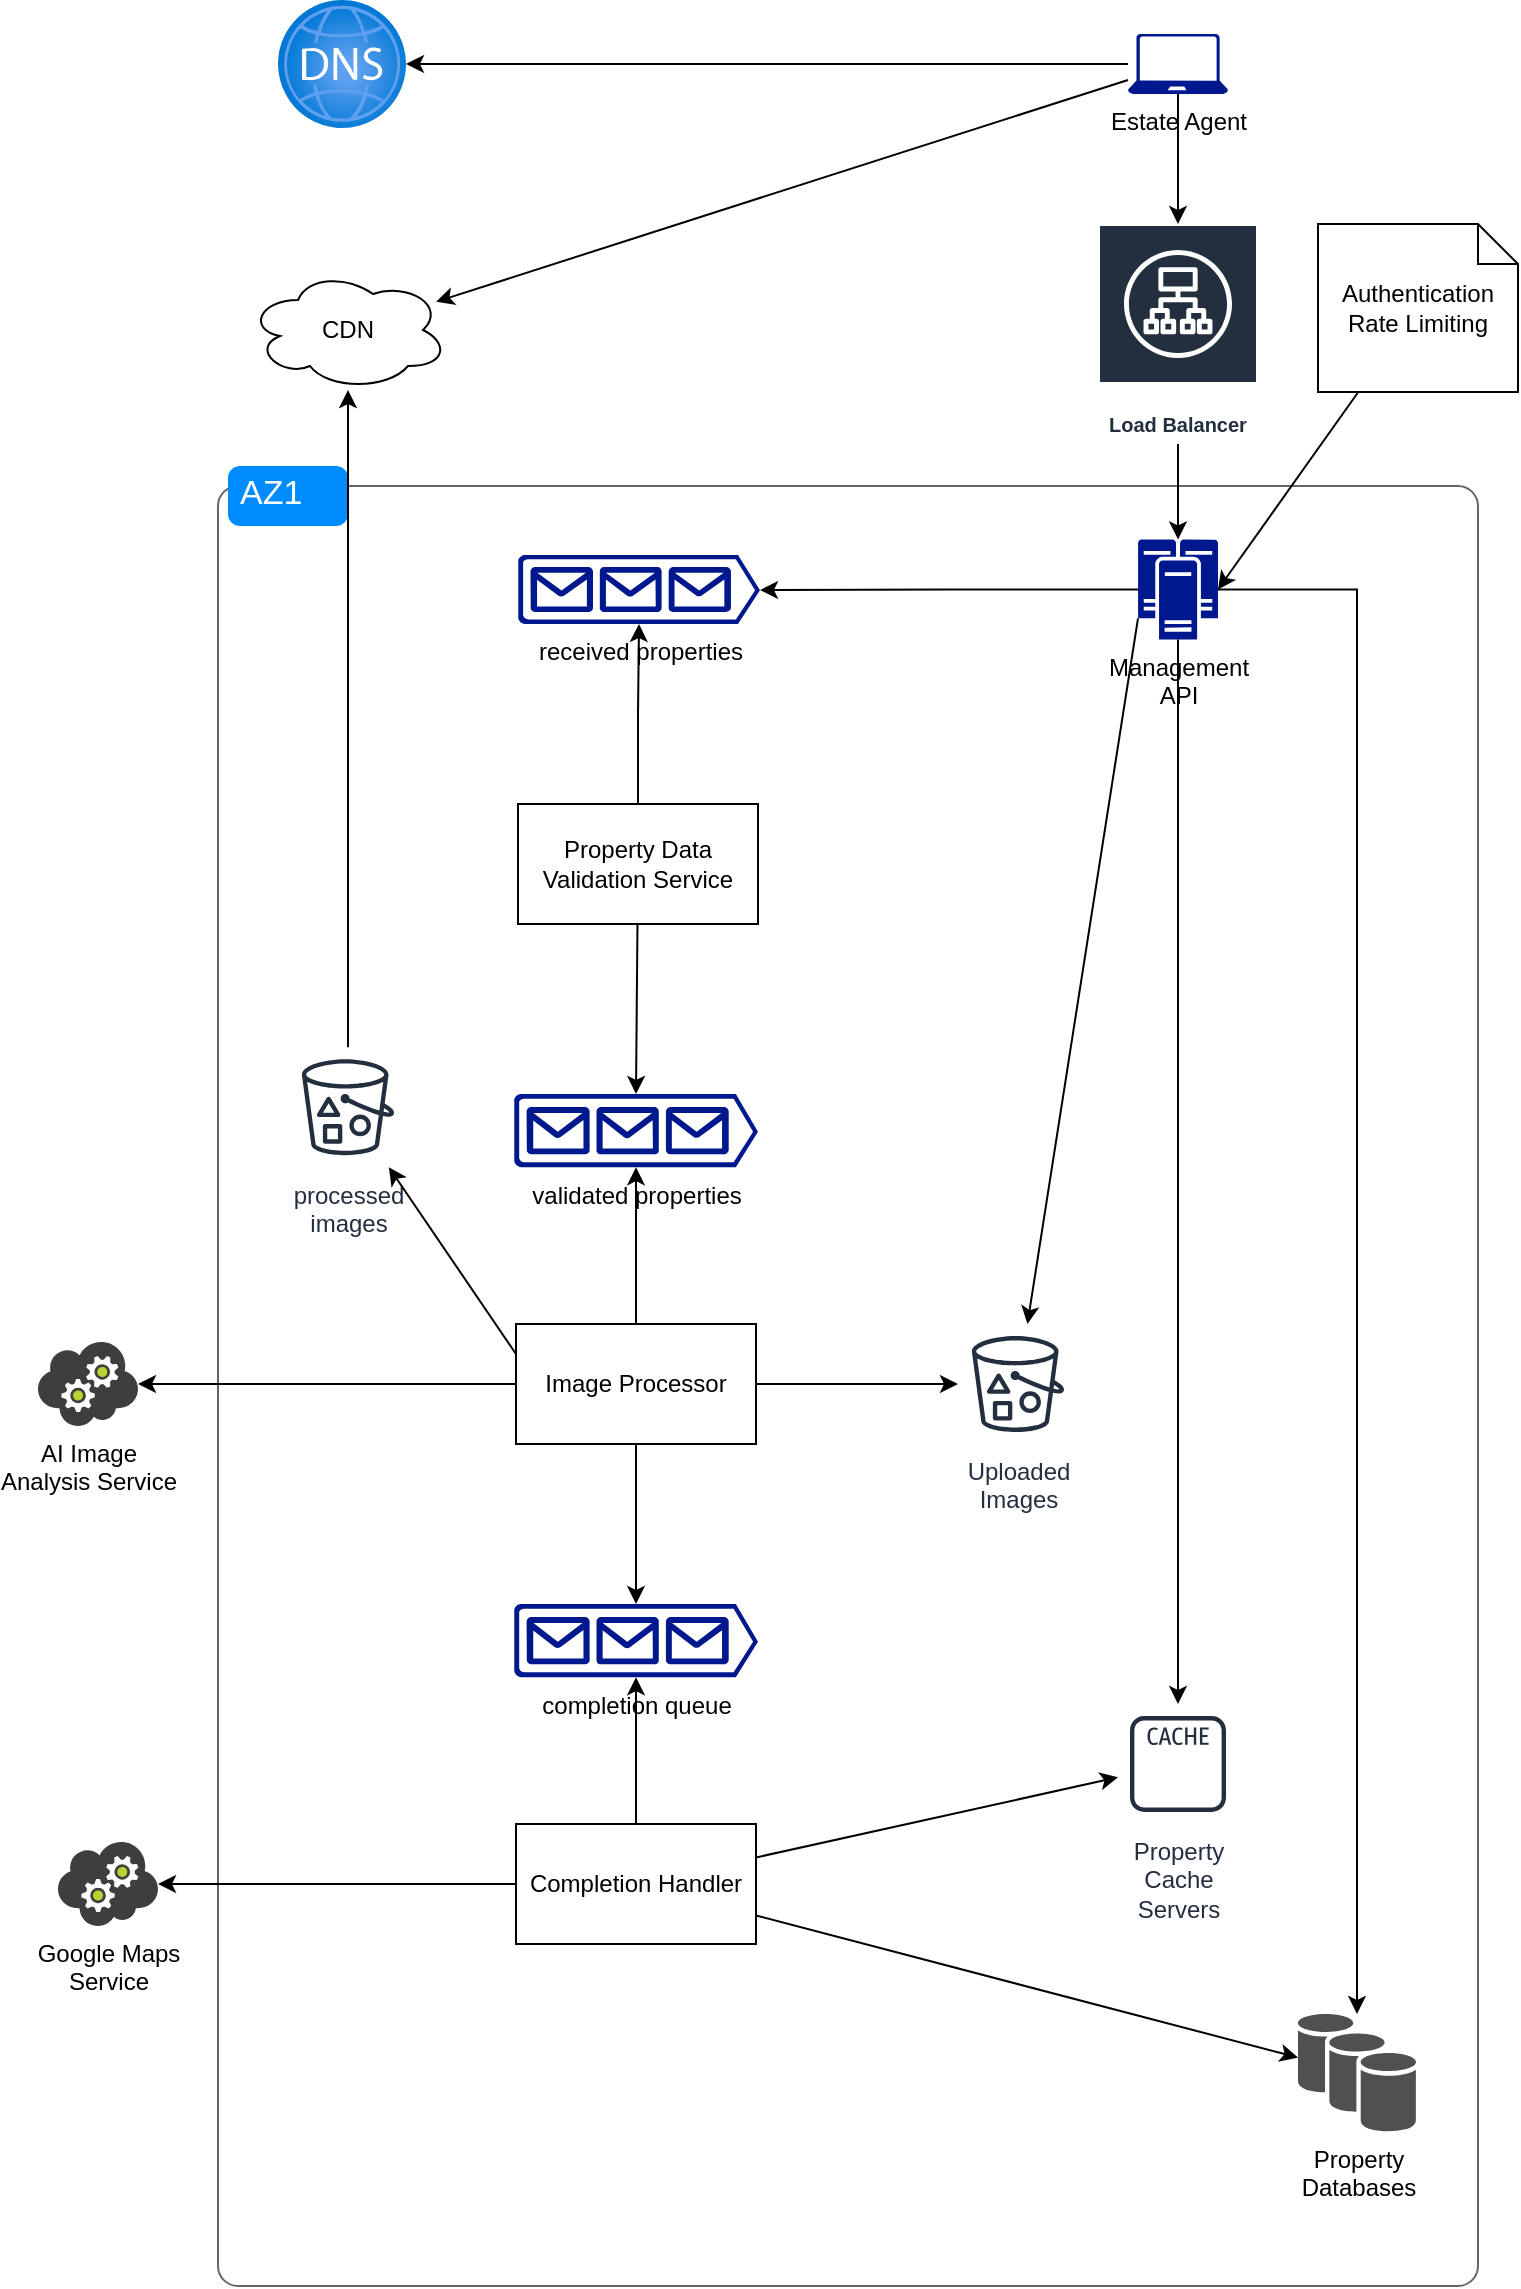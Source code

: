 <mxfile version="24.0.2" type="github" pages="2">
  <diagram id="gefiLhxsp6uJe3kQy--f" name="list property">
    <mxGraphModel dx="1666" dy="785" grid="1" gridSize="10" guides="1" tooltips="1" connect="1" arrows="1" fold="1" page="1" pageScale="1" pageWidth="827" pageHeight="1169" math="0" shadow="0">
      <root>
        <mxCell id="0" />
        <mxCell id="1" parent="0" />
        <mxCell id="k6ZaKA2DnWSusn91M85T-1" value="" style="shape=mxgraph.mockup.containers.marginRect;rectMarginTop=10;strokeColor=#666666;strokeWidth=1;dashed=0;rounded=1;arcSize=5;recursiveResize=0;html=1;whiteSpace=wrap;" vertex="1" parent="1">
          <mxGeometry x="140" y="246" width="630" height="910" as="geometry" />
        </mxCell>
        <mxCell id="k6ZaKA2DnWSusn91M85T-2" value="AZ1" style="shape=rect;strokeColor=none;fillColor=#008cff;strokeWidth=1;dashed=0;rounded=1;arcSize=20;fontColor=#ffffff;fontSize=17;spacing=2;spacingTop=-2;align=left;autosize=1;spacingLeft=4;resizeWidth=0;resizeHeight=0;perimeter=none;html=1;whiteSpace=wrap;" vertex="1" parent="k6ZaKA2DnWSusn91M85T-1">
          <mxGeometry x="5" width="60" height="30" as="geometry" />
        </mxCell>
        <mxCell id="59krLZsqECckqpki7Z-y-15" value="processed&lt;br&gt;images" style="sketch=0;outlineConnect=0;fontColor=#232F3E;gradientColor=none;strokeColor=#232F3E;fillColor=#ffffff;dashed=0;verticalLabelPosition=bottom;verticalAlign=top;align=center;html=1;fontSize=12;fontStyle=0;aspect=fixed;shape=mxgraph.aws4.resourceIcon;resIcon=mxgraph.aws4.bucket_with_objects;" parent="k6ZaKA2DnWSusn91M85T-1" vertex="1">
          <mxGeometry x="35" y="290.6" width="60" height="60" as="geometry" />
        </mxCell>
        <mxCell id="fHEFNaBO7rFq97XNcuul-3" style="edgeStyle=orthogonalEdgeStyle;rounded=0;orthogonalLoop=1;jettySize=auto;html=1;" edge="1" parent="k6ZaKA2DnWSusn91M85T-1" source="QPpBnfvkqHIOZeSmNuLf-15" target="59krLZsqECckqpki7Z-y-30">
          <mxGeometry relative="1" as="geometry" />
        </mxCell>
        <mxCell id="QPpBnfvkqHIOZeSmNuLf-15" value="Management&lt;br&gt;API" style="sketch=0;aspect=fixed;pointerEvents=1;shadow=0;dashed=0;html=1;strokeColor=none;labelPosition=center;verticalLabelPosition=bottom;verticalAlign=top;align=center;fillColor=#00188D;shape=mxgraph.mscae.enterprise.cluster_server" parent="k6ZaKA2DnWSusn91M85T-1" vertex="1">
          <mxGeometry x="460" y="36.7" width="40" height="50" as="geometry" />
        </mxCell>
        <mxCell id="59krLZsqECckqpki7Z-y-2" value="received properties" style="sketch=0;aspect=fixed;pointerEvents=1;shadow=0;dashed=0;html=1;strokeColor=none;labelPosition=center;verticalLabelPosition=bottom;verticalAlign=top;align=center;fillColor=#00188D;shape=mxgraph.azure.queue_generic" parent="k6ZaKA2DnWSusn91M85T-1" vertex="1">
          <mxGeometry x="150" y="44.4" width="121" height="34.6" as="geometry" />
        </mxCell>
        <mxCell id="59krLZsqECckqpki7Z-y-4" style="edgeStyle=orthogonalEdgeStyle;rounded=0;orthogonalLoop=1;jettySize=auto;html=1;entryX=1;entryY=0.51;entryDx=0;entryDy=0;entryPerimeter=0;" parent="k6ZaKA2DnWSusn91M85T-1" source="QPpBnfvkqHIOZeSmNuLf-15" target="59krLZsqECckqpki7Z-y-2" edge="1">
          <mxGeometry relative="1" as="geometry" />
        </mxCell>
        <mxCell id="59krLZsqECckqpki7Z-y-30" value="Property&lt;br&gt;Databases" style="sketch=0;shadow=0;dashed=0;html=1;strokeColor=none;fillColor=#505050;labelPosition=center;verticalLabelPosition=bottom;verticalAlign=top;outlineConnect=0;align=center;shape=mxgraph.office.databases.database_availability_group;" parent="k6ZaKA2DnWSusn91M85T-1" vertex="1">
          <mxGeometry x="540" y="774" width="59" height="59" as="geometry" />
        </mxCell>
        <mxCell id="QPpBnfvkqHIOZeSmNuLf-20" value="Uploaded&lt;br&gt;Images" style="sketch=0;outlineConnect=0;fontColor=#232F3E;gradientColor=none;strokeColor=#232F3E;fillColor=#ffffff;dashed=0;verticalLabelPosition=bottom;verticalAlign=top;align=center;html=1;fontSize=12;fontStyle=0;aspect=fixed;shape=mxgraph.aws4.resourceIcon;resIcon=mxgraph.aws4.bucket_with_objects;" parent="k6ZaKA2DnWSusn91M85T-1" vertex="1">
          <mxGeometry x="370" y="429" width="60" height="60" as="geometry" />
        </mxCell>
        <mxCell id="QPpBnfvkqHIOZeSmNuLf-21" style="rounded=0;orthogonalLoop=1;jettySize=auto;html=1;exitX=0;exitY=0.79;exitDx=0;exitDy=0;exitPerimeter=0;" parent="k6ZaKA2DnWSusn91M85T-1" source="QPpBnfvkqHIOZeSmNuLf-15" target="QPpBnfvkqHIOZeSmNuLf-20" edge="1">
          <mxGeometry relative="1" as="geometry" />
        </mxCell>
        <mxCell id="59krLZsqECckqpki7Z-y-25" value="Property&lt;br&gt;Cache&lt;br&gt;Servers" style="sketch=0;outlineConnect=0;fontColor=#232F3E;gradientColor=none;strokeColor=#232F3E;fillColor=#ffffff;dashed=0;verticalLabelPosition=bottom;verticalAlign=top;align=center;html=1;fontSize=12;fontStyle=0;aspect=fixed;shape=mxgraph.aws4.resourceIcon;resIcon=mxgraph.aws4.cache_node;" parent="k6ZaKA2DnWSusn91M85T-1" vertex="1">
          <mxGeometry x="450" y="619" width="60" height="60" as="geometry" />
        </mxCell>
        <mxCell id="fHEFNaBO7rFq97XNcuul-2" style="edgeStyle=orthogonalEdgeStyle;rounded=0;orthogonalLoop=1;jettySize=auto;html=1;" edge="1" parent="k6ZaKA2DnWSusn91M85T-1" source="QPpBnfvkqHIOZeSmNuLf-15" target="59krLZsqECckqpki7Z-y-25">
          <mxGeometry relative="1" as="geometry" />
        </mxCell>
        <mxCell id="QPpBnfvkqHIOZeSmNuLf-6" style="rounded=0;orthogonalLoop=1;jettySize=auto;html=1;" parent="1" source="QPpBnfvkqHIOZeSmNuLf-1" target="QPpBnfvkqHIOZeSmNuLf-3" edge="1">
          <mxGeometry relative="1" as="geometry" />
        </mxCell>
        <mxCell id="QPpBnfvkqHIOZeSmNuLf-7" style="edgeStyle=orthogonalEdgeStyle;rounded=0;orthogonalLoop=1;jettySize=auto;html=1;" parent="1" source="QPpBnfvkqHIOZeSmNuLf-1" target="QPpBnfvkqHIOZeSmNuLf-5" edge="1">
          <mxGeometry relative="1" as="geometry" />
        </mxCell>
        <mxCell id="QPpBnfvkqHIOZeSmNuLf-1" value="Estate Agent" style="sketch=0;aspect=fixed;pointerEvents=1;shadow=0;dashed=0;html=1;strokeColor=none;labelPosition=center;verticalLabelPosition=bottom;verticalAlign=top;align=center;fillColor=#00188D;shape=mxgraph.azure.laptop" parent="1" vertex="1">
          <mxGeometry x="595" y="30" width="50" height="30" as="geometry" />
        </mxCell>
        <mxCell id="QPpBnfvkqHIOZeSmNuLf-3" value="CDN" style="ellipse;shape=cloud;whiteSpace=wrap;html=1;align=center;" parent="1" vertex="1">
          <mxGeometry x="155" y="148" width="100" height="60" as="geometry" />
        </mxCell>
        <mxCell id="QPpBnfvkqHIOZeSmNuLf-5" value="" style="image;aspect=fixed;html=1;points=[];align=center;fontSize=12;image=img/lib/azure2/networking/DNS_Zones.svg;" parent="1" vertex="1">
          <mxGeometry x="170" y="13" width="64" height="64" as="geometry" />
        </mxCell>
        <mxCell id="QPpBnfvkqHIOZeSmNuLf-17" style="edgeStyle=orthogonalEdgeStyle;rounded=0;orthogonalLoop=1;jettySize=auto;html=1;entryX=0.5;entryY=0;entryDx=0;entryDy=0;entryPerimeter=0;" parent="1" source="QPpBnfvkqHIOZeSmNuLf-22" target="QPpBnfvkqHIOZeSmNuLf-15" edge="1">
          <mxGeometry relative="1" as="geometry">
            <mxPoint x="544" y="195" as="sourcePoint" />
          </mxGeometry>
        </mxCell>
        <mxCell id="QPpBnfvkqHIOZeSmNuLf-13" style="edgeStyle=orthogonalEdgeStyle;rounded=0;orthogonalLoop=1;jettySize=auto;html=1;" parent="1" source="QPpBnfvkqHIOZeSmNuLf-1" target="QPpBnfvkqHIOZeSmNuLf-22" edge="1">
          <mxGeometry relative="1" as="geometry">
            <mxPoint x="541" y="145" as="targetPoint" />
          </mxGeometry>
        </mxCell>
        <mxCell id="QPpBnfvkqHIOZeSmNuLf-22" value="Load Balancer" style="sketch=0;outlineConnect=0;fontColor=#232F3E;gradientColor=none;strokeColor=#ffffff;fillColor=#232F3E;dashed=0;verticalLabelPosition=middle;verticalAlign=bottom;align=center;html=1;whiteSpace=wrap;fontSize=10;fontStyle=1;spacing=3;shape=mxgraph.aws4.productIcon;prIcon=mxgraph.aws4.application_load_balancer;" parent="1" vertex="1">
          <mxGeometry x="580" y="125" width="80" height="110" as="geometry" />
        </mxCell>
        <mxCell id="59krLZsqECckqpki7Z-y-10" style="edgeStyle=orthogonalEdgeStyle;rounded=0;orthogonalLoop=1;jettySize=auto;html=1;" parent="1" source="59krLZsqECckqpki7Z-y-7" target="59krLZsqECckqpki7Z-y-2" edge="1">
          <mxGeometry relative="1" as="geometry" />
        </mxCell>
        <mxCell id="59krLZsqECckqpki7Z-y-7" value="Property Data Validation Service" style="rounded=0;whiteSpace=wrap;html=1;" parent="1" vertex="1">
          <mxGeometry x="290" y="415" width="120" height="60" as="geometry" />
        </mxCell>
        <mxCell id="59krLZsqECckqpki7Z-y-13" value="validated properties" style="sketch=0;aspect=fixed;pointerEvents=1;shadow=0;dashed=0;html=1;strokeColor=none;labelPosition=center;verticalLabelPosition=bottom;verticalAlign=top;align=center;fillColor=#00188D;shape=mxgraph.azure.queue_generic" parent="1" vertex="1">
          <mxGeometry x="288" y="560" width="122" height="36.6" as="geometry" />
        </mxCell>
        <mxCell id="59krLZsqECckqpki7Z-y-14" style="rounded=0;orthogonalLoop=1;jettySize=auto;html=1;entryX=0.5;entryY=0;entryDx=0;entryDy=0;entryPerimeter=0;" parent="1" source="59krLZsqECckqpki7Z-y-7" target="59krLZsqECckqpki7Z-y-13" edge="1">
          <mxGeometry relative="1" as="geometry" />
        </mxCell>
        <mxCell id="59krLZsqECckqpki7Z-y-32" style="edgeStyle=orthogonalEdgeStyle;rounded=0;orthogonalLoop=1;jettySize=auto;html=1;" parent="1" source="59krLZsqECckqpki7Z-y-15" target="QPpBnfvkqHIOZeSmNuLf-3" edge="1">
          <mxGeometry relative="1" as="geometry" />
        </mxCell>
        <mxCell id="59krLZsqECckqpki7Z-y-20" style="rounded=0;orthogonalLoop=1;jettySize=auto;html=1;" parent="1" source="59krLZsqECckqpki7Z-y-17" target="QPpBnfvkqHIOZeSmNuLf-20" edge="1">
          <mxGeometry relative="1" as="geometry" />
        </mxCell>
        <mxCell id="59krLZsqECckqpki7Z-y-23" style="rounded=0;orthogonalLoop=1;jettySize=auto;html=1;exitX=0;exitY=0.25;exitDx=0;exitDy=0;" parent="1" source="59krLZsqECckqpki7Z-y-17" target="59krLZsqECckqpki7Z-y-15" edge="1">
          <mxGeometry relative="1" as="geometry" />
        </mxCell>
        <mxCell id="Dm5knrUofMF7wtEDtV-R-2" style="rounded=0;orthogonalLoop=1;jettySize=auto;html=1;" parent="1" source="59krLZsqECckqpki7Z-y-17" target="Dm5knrUofMF7wtEDtV-R-1" edge="1">
          <mxGeometry relative="1" as="geometry" />
        </mxCell>
        <mxCell id="59krLZsqECckqpki7Z-y-17" value="Image Processor" style="rounded=0;whiteSpace=wrap;html=1;" parent="1" vertex="1">
          <mxGeometry x="289" y="675" width="120" height="60" as="geometry" />
        </mxCell>
        <mxCell id="59krLZsqECckqpki7Z-y-18" style="edgeStyle=orthogonalEdgeStyle;rounded=0;orthogonalLoop=1;jettySize=auto;html=1;entryX=0.5;entryY=1;entryDx=0;entryDy=0;entryPerimeter=0;" parent="1" source="59krLZsqECckqpki7Z-y-17" target="59krLZsqECckqpki7Z-y-13" edge="1">
          <mxGeometry relative="1" as="geometry" />
        </mxCell>
        <mxCell id="59krLZsqECckqpki7Z-y-21" value="completion queue" style="sketch=0;aspect=fixed;pointerEvents=1;shadow=0;dashed=0;html=1;strokeColor=none;labelPosition=center;verticalLabelPosition=bottom;verticalAlign=top;align=center;fillColor=#00188D;shape=mxgraph.azure.queue_generic" parent="1" vertex="1">
          <mxGeometry x="288" y="815" width="122" height="36.6" as="geometry" />
        </mxCell>
        <mxCell id="59krLZsqECckqpki7Z-y-22" style="edgeStyle=orthogonalEdgeStyle;rounded=0;orthogonalLoop=1;jettySize=auto;html=1;entryX=0.5;entryY=0;entryDx=0;entryDy=0;entryPerimeter=0;" parent="1" source="59krLZsqECckqpki7Z-y-17" target="59krLZsqECckqpki7Z-y-21" edge="1">
          <mxGeometry relative="1" as="geometry" />
        </mxCell>
        <mxCell id="59krLZsqECckqpki7Z-y-28" style="rounded=0;orthogonalLoop=1;jettySize=auto;html=1;" parent="1" source="59krLZsqECckqpki7Z-y-26" target="59krLZsqECckqpki7Z-y-25" edge="1">
          <mxGeometry relative="1" as="geometry" />
        </mxCell>
        <mxCell id="59krLZsqECckqpki7Z-y-29" style="rounded=0;orthogonalLoop=1;jettySize=auto;html=1;" parent="1" source="59krLZsqECckqpki7Z-y-26" target="59krLZsqECckqpki7Z-y-30" edge="1">
          <mxGeometry relative="1" as="geometry">
            <mxPoint x="349" y="1065" as="targetPoint" />
          </mxGeometry>
        </mxCell>
        <mxCell id="59krLZsqECckqpki7Z-y-38" style="edgeStyle=orthogonalEdgeStyle;rounded=0;orthogonalLoop=1;jettySize=auto;html=1;" parent="1" source="59krLZsqECckqpki7Z-y-26" target="59krLZsqECckqpki7Z-y-37" edge="1">
          <mxGeometry relative="1" as="geometry" />
        </mxCell>
        <mxCell id="59krLZsqECckqpki7Z-y-26" value="Completion Handler" style="rounded=0;whiteSpace=wrap;html=1;" parent="1" vertex="1">
          <mxGeometry x="289" y="925" width="120" height="60" as="geometry" />
        </mxCell>
        <mxCell id="59krLZsqECckqpki7Z-y-27" style="edgeStyle=orthogonalEdgeStyle;rounded=0;orthogonalLoop=1;jettySize=auto;html=1;entryX=0.5;entryY=1;entryDx=0;entryDy=0;entryPerimeter=0;" parent="1" source="59krLZsqECckqpki7Z-y-26" target="59krLZsqECckqpki7Z-y-21" edge="1">
          <mxGeometry relative="1" as="geometry" />
        </mxCell>
        <mxCell id="59krLZsqECckqpki7Z-y-37" value="Google Maps&lt;br&gt;Service" style="image;sketch=0;aspect=fixed;html=1;points=[];align=center;fontSize=12;image=img/lib/mscae/Cloud_Service.svg;" parent="1" vertex="1">
          <mxGeometry x="60" y="934" width="50" height="42" as="geometry" />
        </mxCell>
        <mxCell id="Dm5knrUofMF7wtEDtV-R-1" value="AI Image&lt;br&gt;Analysis Service" style="image;sketch=0;aspect=fixed;html=1;points=[];align=center;fontSize=12;image=img/lib/mscae/Cloud_Service.svg;" parent="1" vertex="1">
          <mxGeometry x="50" y="684" width="50" height="42" as="geometry" />
        </mxCell>
        <mxCell id="XzUTsm2ndWGcnXVyJnAw-1" value="Authentication&lt;div&gt;Rate Limiting&lt;/div&gt;" style="shape=note;size=20;whiteSpace=wrap;html=1;" vertex="1" parent="1">
          <mxGeometry x="690" y="125" width="100" height="84" as="geometry" />
        </mxCell>
        <mxCell id="XzUTsm2ndWGcnXVyJnAw-2" style="rounded=0;orthogonalLoop=1;jettySize=auto;html=1;entryX=1;entryY=0.5;entryDx=0;entryDy=0;entryPerimeter=0;" edge="1" parent="1" source="XzUTsm2ndWGcnXVyJnAw-1" target="QPpBnfvkqHIOZeSmNuLf-15">
          <mxGeometry relative="1" as="geometry" />
        </mxCell>
      </root>
    </mxGraphModel>
  </diagram>
  <diagram name="search property" id="4BHvYEgCLGeQkOeolfoG">
    <mxGraphModel dx="1666" dy="785" grid="1" gridSize="10" guides="1" tooltips="1" connect="1" arrows="1" fold="1" page="1" pageScale="1" pageWidth="827" pageHeight="1169" math="0" shadow="0">
      <root>
        <mxCell id="0" />
        <mxCell id="1" parent="0" />
        <mxCell id="KY-w0PCkIX1eLmc0hyle-1" value="" style="shape=mxgraph.mockup.containers.marginRect;rectMarginTop=10;strokeColor=#666666;strokeWidth=1;dashed=0;rounded=1;arcSize=5;recursiveResize=0;html=1;whiteSpace=wrap;" vertex="1" parent="1">
          <mxGeometry x="240" y="400" width="540" height="320" as="geometry" />
        </mxCell>
        <mxCell id="KY-w0PCkIX1eLmc0hyle-2" value="AZ1" style="shape=rect;strokeColor=none;fillColor=#008cff;strokeWidth=1;dashed=0;rounded=1;arcSize=20;fontColor=#ffffff;fontSize=17;spacing=2;spacingTop=-2;align=left;autosize=1;spacingLeft=4;resizeWidth=0;resizeHeight=0;perimeter=none;html=1;whiteSpace=wrap;" vertex="1" parent="KY-w0PCkIX1eLmc0hyle-1">
          <mxGeometry x="5" width="60" height="30" as="geometry" />
        </mxCell>
        <mxCell id="abfQ2oCoB_8d-9mrjrHR-6" style="edgeStyle=orthogonalEdgeStyle;rounded=0;orthogonalLoop=1;jettySize=auto;html=1;" parent="1" source="sSime9qzy4eavTNBbaXQ-13" target="abfQ2oCoB_8d-9mrjrHR-1" edge="1">
          <mxGeometry relative="1" as="geometry" />
        </mxCell>
        <mxCell id="abfQ2oCoB_8d-9mrjrHR-7" style="edgeStyle=orthogonalEdgeStyle;rounded=0;orthogonalLoop=1;jettySize=auto;html=1;" parent="1" source="sSime9qzy4eavTNBbaXQ-13" target="abfQ2oCoB_8d-9mrjrHR-2" edge="1">
          <mxGeometry relative="1" as="geometry" />
        </mxCell>
        <mxCell id="abfQ2oCoB_8d-9mrjrHR-8" style="edgeStyle=orthogonalEdgeStyle;rounded=0;orthogonalLoop=1;jettySize=auto;html=1;" parent="1" source="sSime9qzy4eavTNBbaXQ-13" target="zsL3Dnd2-GXYHZYfqNPw-2" edge="1">
          <mxGeometry relative="1" as="geometry" />
        </mxCell>
        <mxCell id="sSime9qzy4eavTNBbaXQ-13" value="Buyer/&lt;br&gt;Renter" style="sketch=0;aspect=fixed;pointerEvents=1;shadow=0;dashed=0;html=1;strokeColor=none;labelPosition=center;verticalLabelPosition=bottom;verticalAlign=top;align=center;fillColor=#00188D;shape=mxgraph.azure.laptop" parent="1" vertex="1">
          <mxGeometry x="304" y="137" width="50" height="30" as="geometry" />
        </mxCell>
        <mxCell id="UrpVFhDAxU7JcoKZ0HAC-2" value="Address Auto Complete&lt;br&gt;Map View" style="edgeStyle=orthogonalEdgeStyle;rounded=0;orthogonalLoop=1;jettySize=auto;html=1;" parent="1" source="zsL3Dnd2-GXYHZYfqNPw-1" target="UrpVFhDAxU7JcoKZ0HAC-1" edge="1">
          <mxGeometry x="0.079" y="24" relative="1" as="geometry">
            <mxPoint as="offset" />
          </mxGeometry>
        </mxCell>
        <mxCell id="GJ6jKN87m-i0rrffg3H5-2" style="edgeStyle=orthogonalEdgeStyle;rounded=0;orthogonalLoop=1;jettySize=auto;html=1;" parent="1" source="zsL3Dnd2-GXYHZYfqNPw-1" target="GJ6jKN87m-i0rrffg3H5-1" edge="1">
          <mxGeometry relative="1" as="geometry" />
        </mxCell>
        <mxCell id="GJ6jKN87m-i0rrffg3H5-5" style="rounded=0;orthogonalLoop=1;jettySize=auto;html=1;" parent="1" source="zsL3Dnd2-GXYHZYfqNPw-1" target="GJ6jKN87m-i0rrffg3H5-4" edge="1">
          <mxGeometry relative="1" as="geometry" />
        </mxCell>
        <mxCell id="zsL3Dnd2-GXYHZYfqNPw-1" value="Web Servers" style="sketch=0;aspect=fixed;pointerEvents=1;shadow=0;dashed=0;html=1;strokeColor=none;labelPosition=center;verticalLabelPosition=bottom;verticalAlign=top;align=center;fillColor=#00188D;shape=mxgraph.mscae.enterprise.cluster_server" parent="1" vertex="1">
          <mxGeometry x="309" y="441" width="40" height="50" as="geometry" />
        </mxCell>
        <mxCell id="g71RT2TsE_c13WxSntCe-4" style="edgeStyle=orthogonalEdgeStyle;rounded=0;orthogonalLoop=1;jettySize=auto;html=1;" parent="1" source="zsL3Dnd2-GXYHZYfqNPw-2" target="zsL3Dnd2-GXYHZYfqNPw-1" edge="1">
          <mxGeometry relative="1" as="geometry" />
        </mxCell>
        <mxCell id="zsL3Dnd2-GXYHZYfqNPw-2" value="Load Balancer" style="sketch=0;outlineConnect=0;fontColor=#232F3E;gradientColor=none;strokeColor=#ffffff;fillColor=#232F3E;dashed=0;verticalLabelPosition=middle;verticalAlign=bottom;align=center;html=1;whiteSpace=wrap;fontSize=10;fontStyle=1;spacing=3;shape=mxgraph.aws4.productIcon;prIcon=mxgraph.aws4.application_load_balancer;" parent="1" vertex="1">
          <mxGeometry x="289" y="261" width="80" height="110" as="geometry" />
        </mxCell>
        <mxCell id="zsL3Dnd2-GXYHZYfqNPw-3" value="Property&lt;br&gt;Databases" style="sketch=0;shadow=0;dashed=0;html=1;strokeColor=none;fillColor=#505050;labelPosition=center;verticalLabelPosition=bottom;verticalAlign=top;outlineConnect=0;align=center;shape=mxgraph.office.databases.database_availability_group;" parent="1" vertex="1">
          <mxGeometry x="699" y="437" width="59" height="59" as="geometry" />
        </mxCell>
        <mxCell id="abfQ2oCoB_8d-9mrjrHR-1" value="CDN" style="ellipse;shape=cloud;whiteSpace=wrap;html=1;align=center;" parent="1" vertex="1">
          <mxGeometry x="69" y="122" width="100" height="60" as="geometry" />
        </mxCell>
        <mxCell id="abfQ2oCoB_8d-9mrjrHR-2" value="" style="image;aspect=fixed;html=1;points=[];align=center;fontSize=12;image=img/lib/azure2/networking/DNS_Zones.svg;" parent="1" vertex="1">
          <mxGeometry x="509" y="120" width="64" height="64" as="geometry" />
        </mxCell>
        <mxCell id="GJ6jKN87m-i0rrffg3H5-3" style="edgeStyle=orthogonalEdgeStyle;rounded=0;orthogonalLoop=1;jettySize=auto;html=1;" parent="1" source="GJ6jKN87m-i0rrffg3H5-1" target="zsL3Dnd2-GXYHZYfqNPw-3" edge="1">
          <mxGeometry relative="1" as="geometry" />
        </mxCell>
        <mxCell id="GJ6jKN87m-i0rrffg3H5-1" value="Property&lt;br&gt;Cache&lt;br&gt;Servers" style="sketch=0;outlineConnect=0;fontColor=#232F3E;gradientColor=none;strokeColor=#232F3E;fillColor=#ffffff;dashed=0;verticalLabelPosition=bottom;verticalAlign=top;align=center;html=1;fontSize=12;fontStyle=0;aspect=fixed;shape=mxgraph.aws4.resourceIcon;resIcon=mxgraph.aws4.cache_node;" parent="1" vertex="1">
          <mxGeometry x="511" y="436" width="60" height="60" as="geometry" />
        </mxCell>
        <mxCell id="GJ6jKN87m-i0rrffg3H5-7" style="edgeStyle=orthogonalEdgeStyle;rounded=0;orthogonalLoop=1;jettySize=auto;html=1;" parent="1" source="GJ6jKN87m-i0rrffg3H5-4" target="GJ6jKN87m-i0rrffg3H5-6" edge="1">
          <mxGeometry relative="1" as="geometry" />
        </mxCell>
        <mxCell id="GJ6jKN87m-i0rrffg3H5-4" value="Agent&lt;br&gt;Cache&lt;br&gt;Servers" style="sketch=0;outlineConnect=0;fontColor=#232F3E;gradientColor=none;strokeColor=#232F3E;fillColor=#ffffff;dashed=0;verticalLabelPosition=bottom;verticalAlign=top;align=center;html=1;fontSize=12;fontStyle=0;aspect=fixed;shape=mxgraph.aws4.resourceIcon;resIcon=mxgraph.aws4.cache_node;" parent="1" vertex="1">
          <mxGeometry x="511" y="596" width="60" height="60" as="geometry" />
        </mxCell>
        <mxCell id="GJ6jKN87m-i0rrffg3H5-6" value="Agent&lt;br&gt;Databases" style="sketch=0;shadow=0;dashed=0;html=1;strokeColor=none;fillColor=#505050;labelPosition=center;verticalLabelPosition=bottom;verticalAlign=top;outlineConnect=0;align=center;shape=mxgraph.office.databases.database_availability_group;" parent="1" vertex="1">
          <mxGeometry x="699" y="596" width="59" height="59" as="geometry" />
        </mxCell>
        <mxCell id="HGqIbAUMYjI8Z3ijfEXn-2" value="Authentication&lt;div&gt;Rate Limiting&lt;/div&gt;" style="shape=note;size=20;whiteSpace=wrap;html=1;" vertex="1" parent="1">
          <mxGeometry x="520" y="266" width="100" height="84" as="geometry" />
        </mxCell>
        <mxCell id="HGqIbAUMYjI8Z3ijfEXn-3" style="rounded=0;orthogonalLoop=1;jettySize=auto;html=1;entryX=0.99;entryY=0.01;entryDx=0;entryDy=0;entryPerimeter=0;" edge="1" parent="1" source="HGqIbAUMYjI8Z3ijfEXn-2" target="zsL3Dnd2-GXYHZYfqNPw-1">
          <mxGeometry relative="1" as="geometry" />
        </mxCell>
        <mxCell id="UrpVFhDAxU7JcoKZ0HAC-1" value="Google Maps&lt;br&gt;Service" style="image;sketch=0;aspect=fixed;html=1;points=[];align=center;fontSize=12;image=img/lib/mscae/Cloud_Service.svg;" parent="1" vertex="1">
          <mxGeometry x="30" y="445" width="50" height="42" as="geometry" />
        </mxCell>
      </root>
    </mxGraphModel>
  </diagram>
</mxfile>
